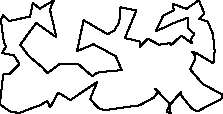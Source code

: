 unitsize(0.001cm);
// 23026.9
draw((3477,949)--(3479,1023));
draw((3479,1023)--(3430,1088));
draw((3430,1088)--(3502,1067));
draw((3502,1067)--(3803,886));
draw((3803,886)--(3825,1101));
draw((3825,1101)--(3796,1401));
draw((3796,1401)--(3702,1624));
draw((3702,1624)--(3551,1673));
draw((3551,1673)--(3646,1758));
draw((3646,1758)--(3548,1999));
draw((3548,1999)--(3326,1846));
draw((3326,1846)--(3104,1931));
draw((3104,1931)--(3083,1938));
draw((3083,1938)--(3105,1823));
draw((3105,1823)--(2916,1724));
draw((2916,1724)--(2790,1457));
draw((2790,1457)--(2835,1472));
draw((2835,1472)--(3098,1594));
draw((3098,1594)--(3359,1693));
draw((3359,1693)--(3364,1498));
draw((3364,1498)--(3468,1404));
draw((3468,1404)--(3404,1307));
draw((3404,1307)--(3423,1241));
draw((3423,1241)--(3239,1376));
draw((3239,1376)--(3061,1211));
draw((3061,1211)--(3029,1242));
draw((3029,1242)--(2849,1214));
draw((2849,1214)--(2643,1320));
draw((2643,1320)--(2609,1286));
draw((2609,1286)--(2503,1172));
draw((2503,1172)--(2502,1274));
draw((2502,1274)--(2243,1332));
draw((2243,1332)--(2445,1820));
draw((2445,1820)--(2164,1874));
draw((2164,1874)--(2143,1611));
draw((2143,1611)--(2053,1461));
draw((2053,1461)--(1937,1400));
draw((1937,1400)--(1513,1646));
draw((1513,1646)--(1398,1100));
draw((1398,1100)--(1689,1223));
draw((1689,1223)--(2081,1011));
draw((2081,1011)--(2186,766));
draw((2186,766)--(1806,733));
draw((1806,733)--(1741,712));
draw((1741,712)--(1668,658));
draw((1668,658)--(1419,872));
draw((1419,872)--(1086,868));
draw((1086,868)--(878,715));
draw((878,715)--(765,833));
draw((765,833)--(538,1023));
draw((538,1023)--(397,1217));
draw((397,1217)--(678,1599));
draw((678,1599)--(1034,1344));
draw((1034,1344)--(958,1670));
draw((958,1670)--(920,1835));
draw((920,1835)--(989,1997));
draw((989,1997)--(739,1850));
draw((739,1850)--(618,1953));
draw((618,1953)--(571,1711));
draw((571,1711)--(198,1632));
draw((198,1632)--(91,1732));
draw((91,1732)--(53,1657));
draw((53,1657)--(106,1267));
draw((106,1267)--(144,1185));
draw((144,1185)--(78,1066));
draw((78,1066)--(285,1029));
draw((285,1029)--(382,872));
draw((382,872)--(201,693));
draw((201,693)--(96,691));
draw((96,691)--(48,267));
draw((48,267)--(48,154));
draw((48,154)--(217,38));
draw((217,38)--(374,9));
draw((374,9)--(640,110));
draw((640,110)--(741,146));
draw((741,146)--(876,220));
draw((876,220)--(923,108));
draw((923,108)--(1067,371));
draw((1067,371)--(1280,237));
draw((1280,237)--(1754,559));
draw((1754,559)--(1628,253));
draw((1628,253)--(1782,93));
draw((1782,93)--(1878,59));
draw((1878,59)--(2502,146));
draw((2502,146)--(2753,283));
draw((2753,283)--(2823,376));
draw((2823,376)--(2779,435));
draw((2779,435)--(3019,189));
draw((3019,189)--(3048,1));
draw((3048,1)--(2977,39));
draw((2977,39)--(3035,152));
draw((3035,152)--(3230,380));
draw((3230,380)--(3232,324));
draw((3232,324)--(3431,78));
draw((3431,78)--(3527,41));
draw((3527,41)--(3941,258));
draw((3941,258)--(3972,329));
draw((3972,329)--(3613,523));
draw((3613,523)--(3393,782));
draw((3393,782)--(3477,949));
